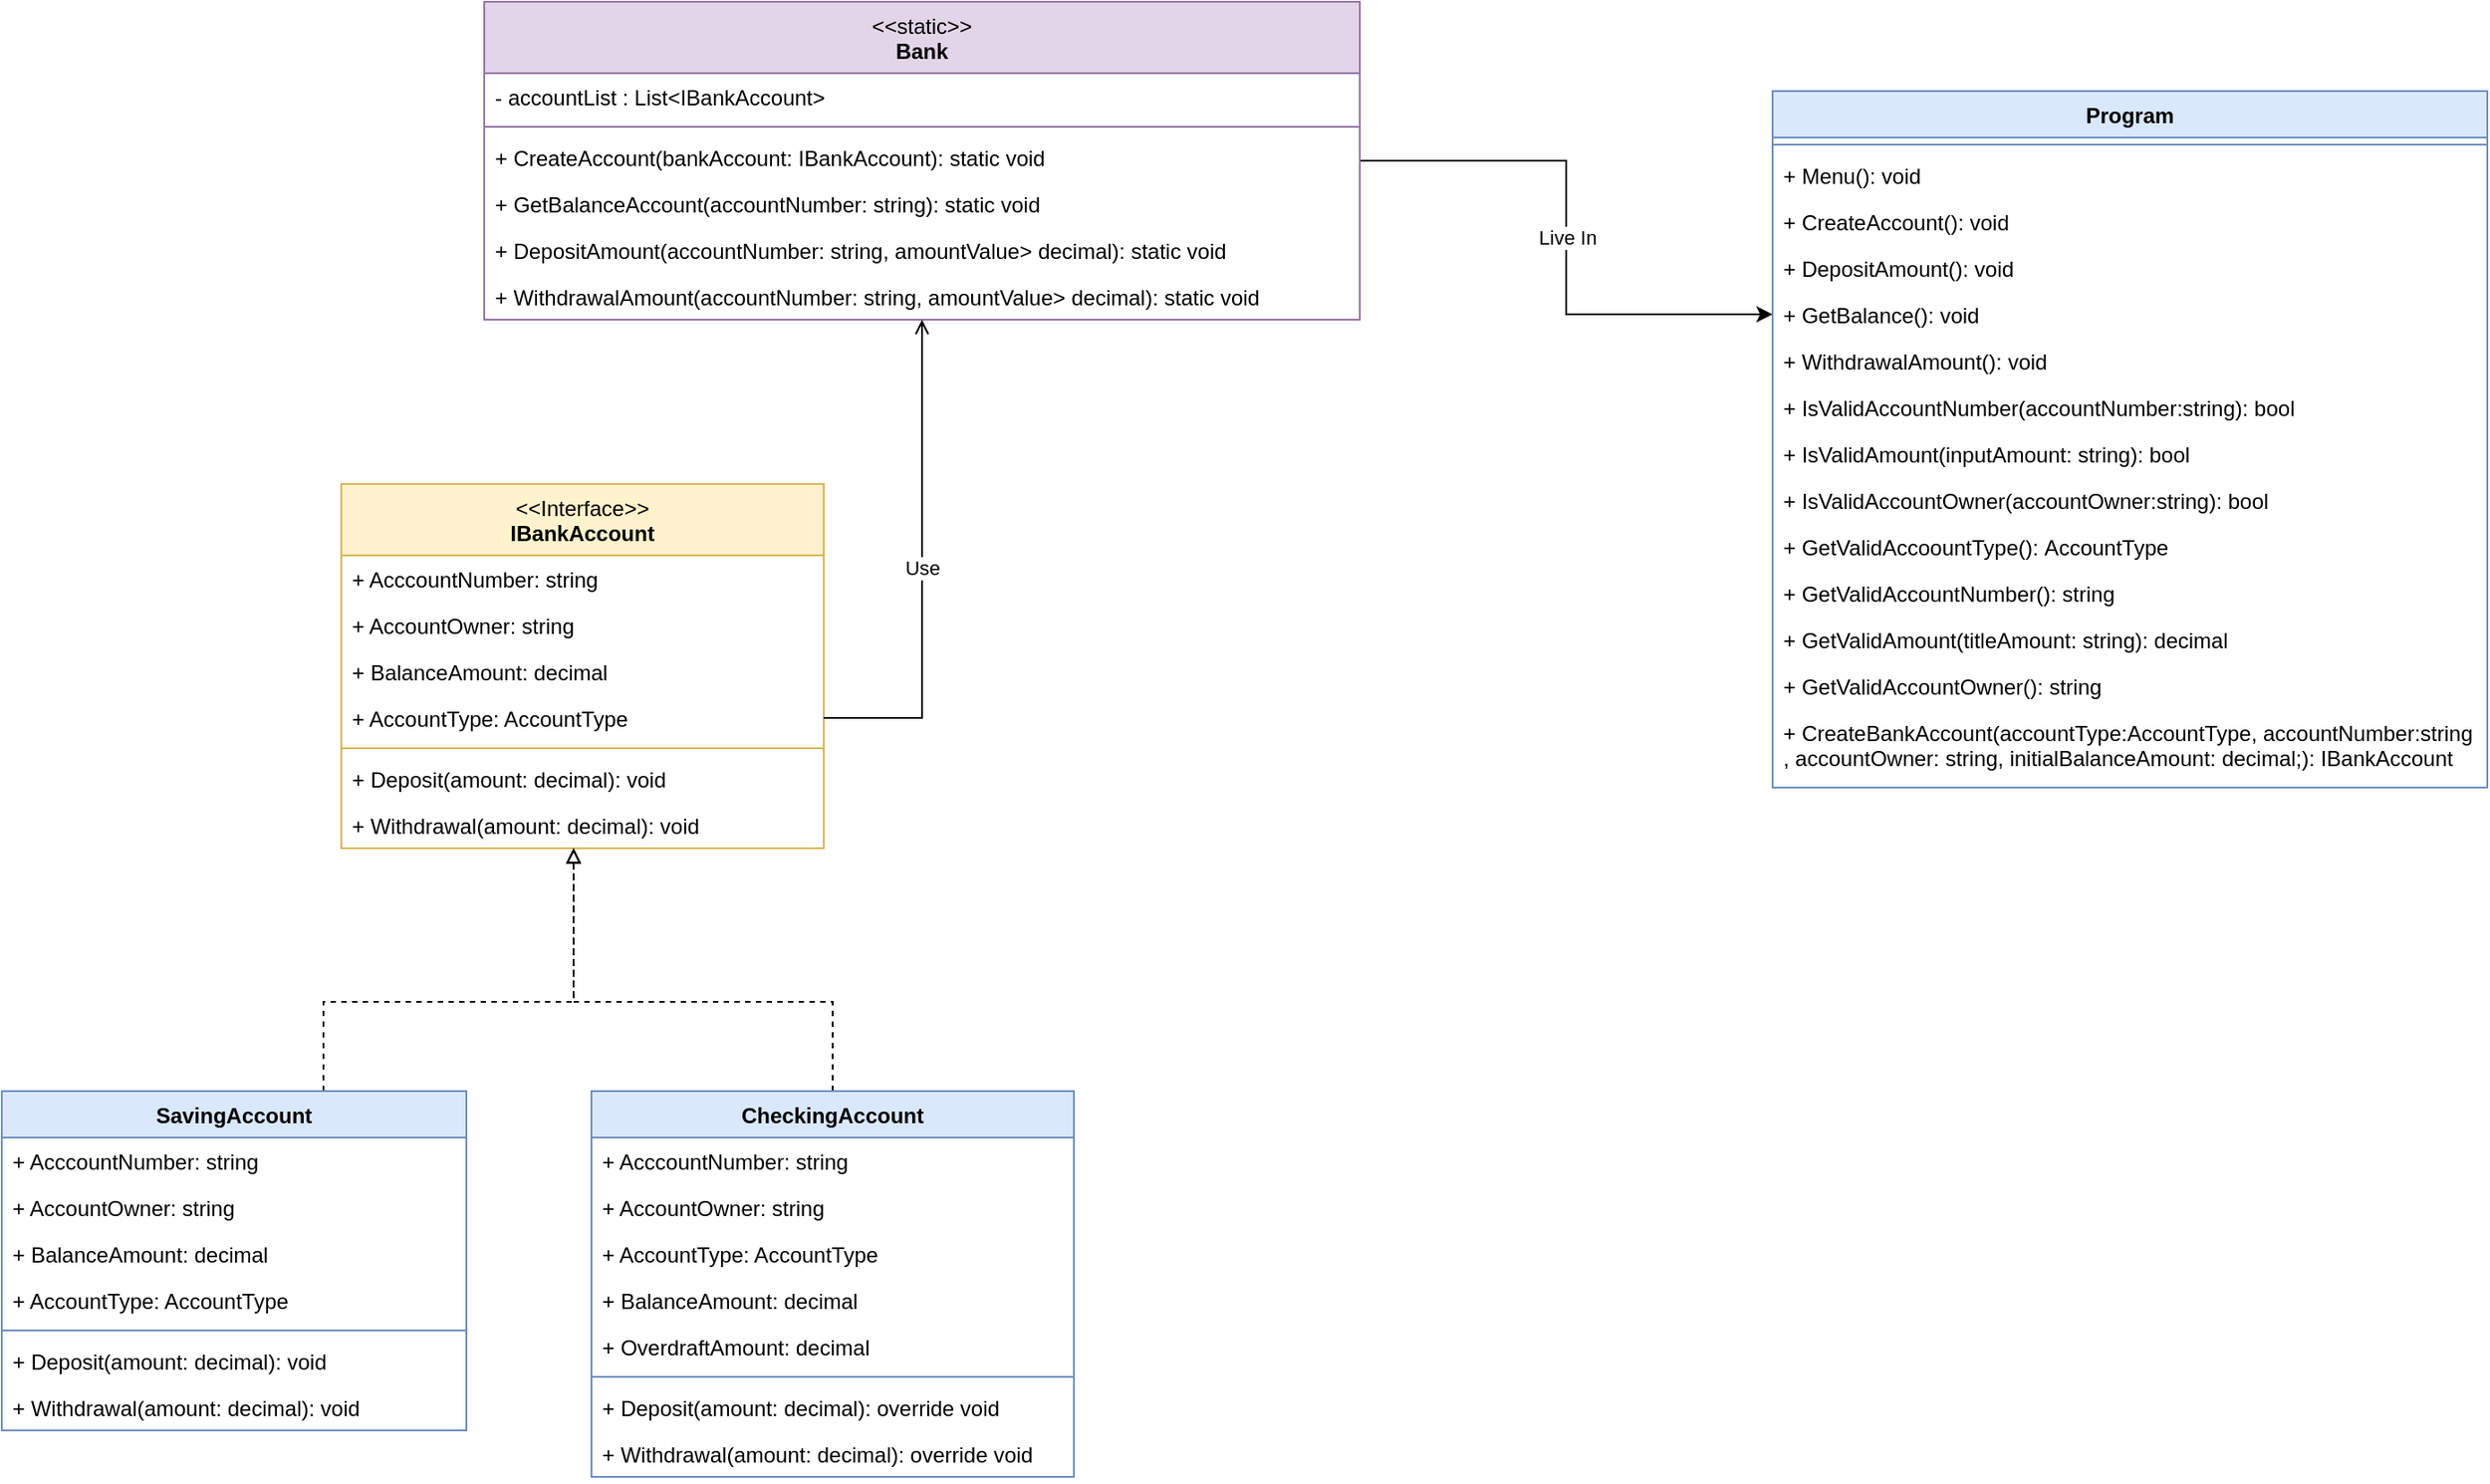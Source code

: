<mxfile version="21.1.8" type="device">
  <diagram id="C5RBs43oDa-KdzZeNtuy" name="Page-1">
    <mxGraphModel dx="2100" dy="1082" grid="1" gridSize="10" guides="1" tooltips="1" connect="1" arrows="1" fold="1" page="1" pageScale="1" pageWidth="827" pageHeight="1169" math="0" shadow="0">
      <root>
        <mxCell id="WIyWlLk6GJQsqaUBKTNV-0" />
        <mxCell id="WIyWlLk6GJQsqaUBKTNV-1" parent="WIyWlLk6GJQsqaUBKTNV-0" />
        <mxCell id="AluL9wqYmL2-duGfTxGr-4" value="&lt;span style=&quot;font-weight: normal;&quot;&gt;&amp;lt;&amp;lt;Interface&amp;gt;&amp;gt;&lt;/span&gt;&lt;br&gt;IBankAccount" style="swimlane;fontStyle=1;align=center;verticalAlign=top;childLayout=stackLayout;horizontal=1;startSize=40;horizontalStack=0;resizeParent=1;resizeParentMax=0;resizeLast=0;collapsible=1;marginBottom=0;whiteSpace=wrap;html=1;fillColor=#fff2cc;strokeColor=#d6b656;" parent="WIyWlLk6GJQsqaUBKTNV-1" vertex="1">
          <mxGeometry x="240" y="300" width="270" height="204" as="geometry" />
        </mxCell>
        <mxCell id="AluL9wqYmL2-duGfTxGr-5" value="+ AcccountNumber: string" style="text;strokeColor=none;fillColor=none;align=left;verticalAlign=top;spacingLeft=4;spacingRight=4;overflow=hidden;rotatable=0;points=[[0,0.5],[1,0.5]];portConstraint=eastwest;whiteSpace=wrap;html=1;" parent="AluL9wqYmL2-duGfTxGr-4" vertex="1">
          <mxGeometry y="40" width="270" height="26" as="geometry" />
        </mxCell>
        <mxCell id="AluL9wqYmL2-duGfTxGr-8" value="+ AccountOwner: string" style="text;strokeColor=none;fillColor=none;align=left;verticalAlign=top;spacingLeft=4;spacingRight=4;overflow=hidden;rotatable=0;points=[[0,0.5],[1,0.5]];portConstraint=eastwest;whiteSpace=wrap;html=1;" parent="AluL9wqYmL2-duGfTxGr-4" vertex="1">
          <mxGeometry y="66" width="270" height="26" as="geometry" />
        </mxCell>
        <mxCell id="AluL9wqYmL2-duGfTxGr-9" value="+ BalanceAmount: decimal" style="text;strokeColor=none;fillColor=none;align=left;verticalAlign=top;spacingLeft=4;spacingRight=4;overflow=hidden;rotatable=0;points=[[0,0.5],[1,0.5]];portConstraint=eastwest;whiteSpace=wrap;html=1;" parent="AluL9wqYmL2-duGfTxGr-4" vertex="1">
          <mxGeometry y="92" width="270" height="26" as="geometry" />
        </mxCell>
        <mxCell id="AluL9wqYmL2-duGfTxGr-10" value="+ AccountType: AccountType" style="text;strokeColor=none;fillColor=none;align=left;verticalAlign=top;spacingLeft=4;spacingRight=4;overflow=hidden;rotatable=0;points=[[0,0.5],[1,0.5]];portConstraint=eastwest;whiteSpace=wrap;html=1;" parent="AluL9wqYmL2-duGfTxGr-4" vertex="1">
          <mxGeometry y="118" width="270" height="26" as="geometry" />
        </mxCell>
        <mxCell id="AluL9wqYmL2-duGfTxGr-6" value="" style="line;strokeWidth=1;fillColor=none;align=left;verticalAlign=middle;spacingTop=-1;spacingLeft=3;spacingRight=3;rotatable=0;labelPosition=right;points=[];portConstraint=eastwest;strokeColor=inherit;" parent="AluL9wqYmL2-duGfTxGr-4" vertex="1">
          <mxGeometry y="144" width="270" height="8" as="geometry" />
        </mxCell>
        <mxCell id="AluL9wqYmL2-duGfTxGr-7" value="+ Deposit(amount: decimal): void" style="text;strokeColor=none;fillColor=none;align=left;verticalAlign=top;spacingLeft=4;spacingRight=4;overflow=hidden;rotatable=0;points=[[0,0.5],[1,0.5]];portConstraint=eastwest;whiteSpace=wrap;html=1;" parent="AluL9wqYmL2-duGfTxGr-4" vertex="1">
          <mxGeometry y="152" width="270" height="26" as="geometry" />
        </mxCell>
        <mxCell id="AluL9wqYmL2-duGfTxGr-11" value="+ Withdrawal(amount: decimal): void" style="text;strokeColor=none;fillColor=none;align=left;verticalAlign=top;spacingLeft=4;spacingRight=4;overflow=hidden;rotatable=0;points=[[0,0.5],[1,0.5]];portConstraint=eastwest;whiteSpace=wrap;html=1;" parent="AluL9wqYmL2-duGfTxGr-4" vertex="1">
          <mxGeometry y="178" width="270" height="26" as="geometry" />
        </mxCell>
        <mxCell id="AluL9wqYmL2-duGfTxGr-19" value="" style="edgeStyle=orthogonalEdgeStyle;rounded=0;orthogonalLoop=1;jettySize=auto;html=1;endArrow=block;endFill=0;dashed=1;" parent="WIyWlLk6GJQsqaUBKTNV-1" source="AluL9wqYmL2-duGfTxGr-12" target="AluL9wqYmL2-duGfTxGr-4" edge="1">
          <mxGeometry relative="1" as="geometry">
            <mxPoint x="130" y="560" as="targetPoint" />
            <Array as="points">
              <mxPoint x="230" y="590" />
              <mxPoint x="370" y="590" />
            </Array>
          </mxGeometry>
        </mxCell>
        <mxCell id="AluL9wqYmL2-duGfTxGr-12" value="SavingAccount" style="swimlane;fontStyle=1;align=center;verticalAlign=top;childLayout=stackLayout;horizontal=1;startSize=26;horizontalStack=0;resizeParent=1;resizeParentMax=0;resizeLast=0;collapsible=1;marginBottom=0;whiteSpace=wrap;html=1;fillColor=#dae8fc;strokeColor=#6c8ebf;" parent="WIyWlLk6GJQsqaUBKTNV-1" vertex="1">
          <mxGeometry x="50" y="640" width="260" height="190" as="geometry" />
        </mxCell>
        <mxCell id="AluL9wqYmL2-duGfTxGr-27" value="+ AcccountNumber: string" style="text;strokeColor=none;fillColor=none;align=left;verticalAlign=top;spacingLeft=4;spacingRight=4;overflow=hidden;rotatable=0;points=[[0,0.5],[1,0.5]];portConstraint=eastwest;whiteSpace=wrap;html=1;" parent="AluL9wqYmL2-duGfTxGr-12" vertex="1">
          <mxGeometry y="26" width="260" height="26" as="geometry" />
        </mxCell>
        <mxCell id="AluL9wqYmL2-duGfTxGr-28" value="+ AccountOwner: string" style="text;strokeColor=none;fillColor=none;align=left;verticalAlign=top;spacingLeft=4;spacingRight=4;overflow=hidden;rotatable=0;points=[[0,0.5],[1,0.5]];portConstraint=eastwest;whiteSpace=wrap;html=1;" parent="AluL9wqYmL2-duGfTxGr-12" vertex="1">
          <mxGeometry y="52" width="260" height="26" as="geometry" />
        </mxCell>
        <mxCell id="AluL9wqYmL2-duGfTxGr-29" value="+ BalanceAmount: decimal" style="text;strokeColor=none;fillColor=none;align=left;verticalAlign=top;spacingLeft=4;spacingRight=4;overflow=hidden;rotatable=0;points=[[0,0.5],[1,0.5]];portConstraint=eastwest;whiteSpace=wrap;html=1;" parent="AluL9wqYmL2-duGfTxGr-12" vertex="1">
          <mxGeometry y="78" width="260" height="26" as="geometry" />
        </mxCell>
        <mxCell id="AluL9wqYmL2-duGfTxGr-30" value="+ AccountType: AccountType" style="text;strokeColor=none;fillColor=none;align=left;verticalAlign=top;spacingLeft=4;spacingRight=4;overflow=hidden;rotatable=0;points=[[0,0.5],[1,0.5]];portConstraint=eastwest;whiteSpace=wrap;html=1;" parent="AluL9wqYmL2-duGfTxGr-12" vertex="1">
          <mxGeometry y="104" width="260" height="26" as="geometry" />
        </mxCell>
        <mxCell id="AluL9wqYmL2-duGfTxGr-14" value="" style="line;strokeWidth=1;fillColor=none;align=left;verticalAlign=middle;spacingTop=-1;spacingLeft=3;spacingRight=3;rotatable=0;labelPosition=right;points=[];portConstraint=eastwest;strokeColor=inherit;" parent="AluL9wqYmL2-duGfTxGr-12" vertex="1">
          <mxGeometry y="130" width="260" height="8" as="geometry" />
        </mxCell>
        <mxCell id="AluL9wqYmL2-duGfTxGr-31" value="+ Deposit(amount: decimal): void" style="text;strokeColor=none;fillColor=none;align=left;verticalAlign=top;spacingLeft=4;spacingRight=4;overflow=hidden;rotatable=0;points=[[0,0.5],[1,0.5]];portConstraint=eastwest;whiteSpace=wrap;html=1;" parent="AluL9wqYmL2-duGfTxGr-12" vertex="1">
          <mxGeometry y="138" width="260" height="26" as="geometry" />
        </mxCell>
        <mxCell id="AluL9wqYmL2-duGfTxGr-32" value="+ Withdrawal(amount: decimal): void" style="text;strokeColor=none;fillColor=none;align=left;verticalAlign=top;spacingLeft=4;spacingRight=4;overflow=hidden;rotatable=0;points=[[0,0.5],[1,0.5]];portConstraint=eastwest;whiteSpace=wrap;html=1;" parent="AluL9wqYmL2-duGfTxGr-12" vertex="1">
          <mxGeometry y="164" width="260" height="26" as="geometry" />
        </mxCell>
        <mxCell id="AluL9wqYmL2-duGfTxGr-24" style="edgeStyle=orthogonalEdgeStyle;rounded=0;orthogonalLoop=1;jettySize=auto;html=1;endArrow=block;endFill=0;dashed=1;" parent="WIyWlLk6GJQsqaUBKTNV-1" source="AluL9wqYmL2-duGfTxGr-20" target="AluL9wqYmL2-duGfTxGr-4" edge="1">
          <mxGeometry relative="1" as="geometry">
            <mxPoint x="390" y="580" as="targetPoint" />
            <Array as="points">
              <mxPoint x="515" y="590" />
              <mxPoint x="370" y="590" />
            </Array>
          </mxGeometry>
        </mxCell>
        <mxCell id="AluL9wqYmL2-duGfTxGr-20" value="CheckingAccount" style="swimlane;fontStyle=1;align=center;verticalAlign=top;childLayout=stackLayout;horizontal=1;startSize=26;horizontalStack=0;resizeParent=1;resizeParentMax=0;resizeLast=0;collapsible=1;marginBottom=0;whiteSpace=wrap;html=1;fillColor=#dae8fc;strokeColor=#6c8ebf;" parent="WIyWlLk6GJQsqaUBKTNV-1" vertex="1">
          <mxGeometry x="380" y="640" width="270" height="216" as="geometry" />
        </mxCell>
        <mxCell id="AluL9wqYmL2-duGfTxGr-33" value="+ AcccountNumber: string" style="text;strokeColor=none;fillColor=none;align=left;verticalAlign=top;spacingLeft=4;spacingRight=4;overflow=hidden;rotatable=0;points=[[0,0.5],[1,0.5]];portConstraint=eastwest;whiteSpace=wrap;html=1;" parent="AluL9wqYmL2-duGfTxGr-20" vertex="1">
          <mxGeometry y="26" width="270" height="26" as="geometry" />
        </mxCell>
        <mxCell id="AluL9wqYmL2-duGfTxGr-34" value="+ AccountOwner: string" style="text;strokeColor=none;fillColor=none;align=left;verticalAlign=top;spacingLeft=4;spacingRight=4;overflow=hidden;rotatable=0;points=[[0,0.5],[1,0.5]];portConstraint=eastwest;whiteSpace=wrap;html=1;" parent="AluL9wqYmL2-duGfTxGr-20" vertex="1">
          <mxGeometry y="52" width="270" height="26" as="geometry" />
        </mxCell>
        <mxCell id="AluL9wqYmL2-duGfTxGr-36" value="+ AccountType: AccountType" style="text;strokeColor=none;fillColor=none;align=left;verticalAlign=top;spacingLeft=4;spacingRight=4;overflow=hidden;rotatable=0;points=[[0,0.5],[1,0.5]];portConstraint=eastwest;whiteSpace=wrap;html=1;" parent="AluL9wqYmL2-duGfTxGr-20" vertex="1">
          <mxGeometry y="78" width="270" height="26" as="geometry" />
        </mxCell>
        <mxCell id="AluL9wqYmL2-duGfTxGr-35" value="+ BalanceAmount: decimal" style="text;strokeColor=none;fillColor=none;align=left;verticalAlign=top;spacingLeft=4;spacingRight=4;overflow=hidden;rotatable=0;points=[[0,0.5],[1,0.5]];portConstraint=eastwest;whiteSpace=wrap;html=1;" parent="AluL9wqYmL2-duGfTxGr-20" vertex="1">
          <mxGeometry y="104" width="270" height="26" as="geometry" />
        </mxCell>
        <mxCell id="AluL9wqYmL2-duGfTxGr-38" value="+ OverdraftAmount: decimal" style="text;strokeColor=none;fillColor=none;align=left;verticalAlign=top;spacingLeft=4;spacingRight=4;overflow=hidden;rotatable=0;points=[[0,0.5],[1,0.5]];portConstraint=eastwest;whiteSpace=wrap;html=1;" parent="AluL9wqYmL2-duGfTxGr-20" vertex="1">
          <mxGeometry y="130" width="270" height="26" as="geometry" />
        </mxCell>
        <mxCell id="AluL9wqYmL2-duGfTxGr-22" value="" style="line;strokeWidth=1;fillColor=none;align=left;verticalAlign=middle;spacingTop=-1;spacingLeft=3;spacingRight=3;rotatable=0;labelPosition=right;points=[];portConstraint=eastwest;strokeColor=inherit;" parent="AluL9wqYmL2-duGfTxGr-20" vertex="1">
          <mxGeometry y="156" width="270" height="8" as="geometry" />
        </mxCell>
        <mxCell id="AluL9wqYmL2-duGfTxGr-25" value="+ Deposit(amount: decimal): override void" style="text;strokeColor=none;fillColor=none;align=left;verticalAlign=top;spacingLeft=4;spacingRight=4;overflow=hidden;rotatable=0;points=[[0,0.5],[1,0.5]];portConstraint=eastwest;whiteSpace=wrap;html=1;" parent="AluL9wqYmL2-duGfTxGr-20" vertex="1">
          <mxGeometry y="164" width="270" height="26" as="geometry" />
        </mxCell>
        <mxCell id="AluL9wqYmL2-duGfTxGr-26" value="+ Withdrawal(amount: decimal): override void" style="text;strokeColor=none;fillColor=none;align=left;verticalAlign=top;spacingLeft=4;spacingRight=4;overflow=hidden;rotatable=0;points=[[0,0.5],[1,0.5]];portConstraint=eastwest;whiteSpace=wrap;html=1;" parent="AluL9wqYmL2-duGfTxGr-20" vertex="1">
          <mxGeometry y="190" width="270" height="26" as="geometry" />
        </mxCell>
        <mxCell id="C3IAA2ibwuoFM_nmyOEY-12" value="Live In" style="edgeStyle=orthogonalEdgeStyle;rounded=0;orthogonalLoop=1;jettySize=auto;html=1;" edge="1" parent="WIyWlLk6GJQsqaUBKTNV-1" source="AluL9wqYmL2-duGfTxGr-39" target="C3IAA2ibwuoFM_nmyOEY-1">
          <mxGeometry relative="1" as="geometry" />
        </mxCell>
        <mxCell id="AluL9wqYmL2-duGfTxGr-39" value="&lt;span style=&quot;font-weight: 400;&quot;&gt;&amp;lt;&amp;lt;static&amp;gt;&amp;gt;&lt;/span&gt;&lt;br&gt;Bank" style="swimlane;fontStyle=1;align=center;verticalAlign=top;childLayout=stackLayout;horizontal=1;startSize=40;horizontalStack=0;resizeParent=1;resizeParentMax=0;resizeLast=0;collapsible=1;marginBottom=0;whiteSpace=wrap;html=1;fillColor=#e1d5e7;strokeColor=#9673a6;" parent="WIyWlLk6GJQsqaUBKTNV-1" vertex="1">
          <mxGeometry x="320" y="30" width="490" height="178" as="geometry" />
        </mxCell>
        <mxCell id="AluL9wqYmL2-duGfTxGr-40" value="- accountList : List&amp;lt;IBankAccount&amp;gt;" style="text;strokeColor=none;fillColor=none;align=left;verticalAlign=top;spacingLeft=4;spacingRight=4;overflow=hidden;rotatable=0;points=[[0,0.5],[1,0.5]];portConstraint=eastwest;whiteSpace=wrap;html=1;" parent="AluL9wqYmL2-duGfTxGr-39" vertex="1">
          <mxGeometry y="40" width="490" height="26" as="geometry" />
        </mxCell>
        <mxCell id="AluL9wqYmL2-duGfTxGr-41" value="" style="line;strokeWidth=1;fillColor=none;align=left;verticalAlign=middle;spacingTop=-1;spacingLeft=3;spacingRight=3;rotatable=0;labelPosition=right;points=[];portConstraint=eastwest;strokeColor=inherit;" parent="AluL9wqYmL2-duGfTxGr-39" vertex="1">
          <mxGeometry y="66" width="490" height="8" as="geometry" />
        </mxCell>
        <mxCell id="AluL9wqYmL2-duGfTxGr-42" value="+ CreateAccount(bankAccount: IBankAccount): static void" style="text;strokeColor=none;fillColor=none;align=left;verticalAlign=top;spacingLeft=4;spacingRight=4;overflow=hidden;rotatable=0;points=[[0,0.5],[1,0.5]];portConstraint=eastwest;whiteSpace=wrap;html=1;" parent="AluL9wqYmL2-duGfTxGr-39" vertex="1">
          <mxGeometry y="74" width="490" height="26" as="geometry" />
        </mxCell>
        <mxCell id="AluL9wqYmL2-duGfTxGr-55" value="+ GetBalanceAccount(accountNumber: string): static void" style="text;strokeColor=none;fillColor=none;align=left;verticalAlign=top;spacingLeft=4;spacingRight=4;overflow=hidden;rotatable=0;points=[[0,0.5],[1,0.5]];portConstraint=eastwest;whiteSpace=wrap;html=1;" parent="AluL9wqYmL2-duGfTxGr-39" vertex="1">
          <mxGeometry y="100" width="490" height="26" as="geometry" />
        </mxCell>
        <mxCell id="AluL9wqYmL2-duGfTxGr-56" value="+ DepositAmount(accountNumber: string, amountValue&amp;gt; decimal): static void" style="text;strokeColor=none;fillColor=none;align=left;verticalAlign=top;spacingLeft=4;spacingRight=4;overflow=hidden;rotatable=0;points=[[0,0.5],[1,0.5]];portConstraint=eastwest;whiteSpace=wrap;html=1;" parent="AluL9wqYmL2-duGfTxGr-39" vertex="1">
          <mxGeometry y="126" width="490" height="26" as="geometry" />
        </mxCell>
        <mxCell id="AluL9wqYmL2-duGfTxGr-58" value="+ WithdrawalAmount(accountNumber: string, amountValue&amp;gt; decimal): static void" style="text;strokeColor=none;fillColor=none;align=left;verticalAlign=top;spacingLeft=4;spacingRight=4;overflow=hidden;rotatable=0;points=[[0,0.5],[1,0.5]];portConstraint=eastwest;whiteSpace=wrap;html=1;" parent="AluL9wqYmL2-duGfTxGr-39" vertex="1">
          <mxGeometry y="152" width="490" height="26" as="geometry" />
        </mxCell>
        <mxCell id="AluL9wqYmL2-duGfTxGr-43" value="Program" style="swimlane;fontStyle=1;align=center;verticalAlign=top;childLayout=stackLayout;horizontal=1;startSize=26;horizontalStack=0;resizeParent=1;resizeParentMax=0;resizeLast=0;collapsible=1;marginBottom=0;whiteSpace=wrap;html=1;fillColor=#dae8fc;strokeColor=#6c8ebf;" parent="WIyWlLk6GJQsqaUBKTNV-1" vertex="1">
          <mxGeometry x="1041" y="80" width="400" height="390" as="geometry" />
        </mxCell>
        <mxCell id="AluL9wqYmL2-duGfTxGr-45" value="" style="line;strokeWidth=1;fillColor=none;align=left;verticalAlign=middle;spacingTop=-1;spacingLeft=3;spacingRight=3;rotatable=0;labelPosition=right;points=[];portConstraint=eastwest;strokeColor=inherit;" parent="AluL9wqYmL2-duGfTxGr-43" vertex="1">
          <mxGeometry y="26" width="400" height="8" as="geometry" />
        </mxCell>
        <mxCell id="AluL9wqYmL2-duGfTxGr-46" value="+ Menu(): void" style="text;strokeColor=none;fillColor=none;align=left;verticalAlign=top;spacingLeft=4;spacingRight=4;overflow=hidden;rotatable=0;points=[[0,0.5],[1,0.5]];portConstraint=eastwest;whiteSpace=wrap;html=1;" parent="AluL9wqYmL2-duGfTxGr-43" vertex="1">
          <mxGeometry y="34" width="400" height="26" as="geometry" />
        </mxCell>
        <mxCell id="AluL9wqYmL2-duGfTxGr-47" value="+ CreateAccount(): void" style="text;strokeColor=none;fillColor=none;align=left;verticalAlign=top;spacingLeft=4;spacingRight=4;overflow=hidden;rotatable=0;points=[[0,0.5],[1,0.5]];portConstraint=eastwest;whiteSpace=wrap;html=1;" parent="AluL9wqYmL2-duGfTxGr-43" vertex="1">
          <mxGeometry y="60" width="400" height="26" as="geometry" />
        </mxCell>
        <mxCell id="C3IAA2ibwuoFM_nmyOEY-0" value="+ DepositAmount(): void" style="text;strokeColor=none;fillColor=none;align=left;verticalAlign=top;spacingLeft=4;spacingRight=4;overflow=hidden;rotatable=0;points=[[0,0.5],[1,0.5]];portConstraint=eastwest;whiteSpace=wrap;html=1;" vertex="1" parent="AluL9wqYmL2-duGfTxGr-43">
          <mxGeometry y="86" width="400" height="26" as="geometry" />
        </mxCell>
        <mxCell id="C3IAA2ibwuoFM_nmyOEY-1" value="+ GetBalance(): void" style="text;strokeColor=none;fillColor=none;align=left;verticalAlign=top;spacingLeft=4;spacingRight=4;overflow=hidden;rotatable=0;points=[[0,0.5],[1,0.5]];portConstraint=eastwest;whiteSpace=wrap;html=1;" vertex="1" parent="AluL9wqYmL2-duGfTxGr-43">
          <mxGeometry y="112" width="400" height="26" as="geometry" />
        </mxCell>
        <mxCell id="C3IAA2ibwuoFM_nmyOEY-3" value="+ WithdrawalAmount(): void" style="text;strokeColor=none;fillColor=none;align=left;verticalAlign=top;spacingLeft=4;spacingRight=4;overflow=hidden;rotatable=0;points=[[0,0.5],[1,0.5]];portConstraint=eastwest;whiteSpace=wrap;html=1;" vertex="1" parent="AluL9wqYmL2-duGfTxGr-43">
          <mxGeometry y="138" width="400" height="26" as="geometry" />
        </mxCell>
        <mxCell id="C3IAA2ibwuoFM_nmyOEY-2" value="+ IsValidAccountNumber(accountNumber:string): bool" style="text;strokeColor=none;fillColor=none;align=left;verticalAlign=top;spacingLeft=4;spacingRight=4;overflow=hidden;rotatable=0;points=[[0,0.5],[1,0.5]];portConstraint=eastwest;whiteSpace=wrap;html=1;" vertex="1" parent="AluL9wqYmL2-duGfTxGr-43">
          <mxGeometry y="164" width="400" height="26" as="geometry" />
        </mxCell>
        <mxCell id="C3IAA2ibwuoFM_nmyOEY-5" value="+ IsValidAmount(inputAmount: string):&amp;nbsp;bool" style="text;strokeColor=none;fillColor=none;align=left;verticalAlign=top;spacingLeft=4;spacingRight=4;overflow=hidden;rotatable=0;points=[[0,0.5],[1,0.5]];portConstraint=eastwest;whiteSpace=wrap;html=1;" vertex="1" parent="AluL9wqYmL2-duGfTxGr-43">
          <mxGeometry y="190" width="400" height="26" as="geometry" />
        </mxCell>
        <mxCell id="C3IAA2ibwuoFM_nmyOEY-4" value="+ IsValidAccountOwner(accountOwner:string): bool" style="text;strokeColor=none;fillColor=none;align=left;verticalAlign=top;spacingLeft=4;spacingRight=4;overflow=hidden;rotatable=0;points=[[0,0.5],[1,0.5]];portConstraint=eastwest;whiteSpace=wrap;html=1;" vertex="1" parent="AluL9wqYmL2-duGfTxGr-43">
          <mxGeometry y="216" width="400" height="26" as="geometry" />
        </mxCell>
        <mxCell id="C3IAA2ibwuoFM_nmyOEY-6" value="+&amp;nbsp;GetValidAccoountType():&amp;nbsp;AccountType" style="text;strokeColor=none;fillColor=none;align=left;verticalAlign=top;spacingLeft=4;spacingRight=4;overflow=hidden;rotatable=0;points=[[0,0.5],[1,0.5]];portConstraint=eastwest;whiteSpace=wrap;html=1;" vertex="1" parent="AluL9wqYmL2-duGfTxGr-43">
          <mxGeometry y="242" width="400" height="26" as="geometry" />
        </mxCell>
        <mxCell id="C3IAA2ibwuoFM_nmyOEY-8" value="+&amp;nbsp;GetValidAccountNumber():&amp;nbsp;string" style="text;strokeColor=none;fillColor=none;align=left;verticalAlign=top;spacingLeft=4;spacingRight=4;overflow=hidden;rotatable=0;points=[[0,0.5],[1,0.5]];portConstraint=eastwest;whiteSpace=wrap;html=1;" vertex="1" parent="AluL9wqYmL2-duGfTxGr-43">
          <mxGeometry y="268" width="400" height="26" as="geometry" />
        </mxCell>
        <mxCell id="C3IAA2ibwuoFM_nmyOEY-7" value="+&amp;nbsp;GetValidAmount(titleAmount:&amp;nbsp;string):&amp;nbsp;decimal" style="text;strokeColor=none;fillColor=none;align=left;verticalAlign=top;spacingLeft=4;spacingRight=4;overflow=hidden;rotatable=0;points=[[0,0.5],[1,0.5]];portConstraint=eastwest;whiteSpace=wrap;html=1;" vertex="1" parent="AluL9wqYmL2-duGfTxGr-43">
          <mxGeometry y="294" width="400" height="26" as="geometry" />
        </mxCell>
        <mxCell id="C3IAA2ibwuoFM_nmyOEY-10" value="+ GetValidAccountOwner():&amp;nbsp;string" style="text;strokeColor=none;fillColor=none;align=left;verticalAlign=top;spacingLeft=4;spacingRight=4;overflow=hidden;rotatable=0;points=[[0,0.5],[1,0.5]];portConstraint=eastwest;whiteSpace=wrap;html=1;" vertex="1" parent="AluL9wqYmL2-duGfTxGr-43">
          <mxGeometry y="320" width="400" height="26" as="geometry" />
        </mxCell>
        <mxCell id="C3IAA2ibwuoFM_nmyOEY-11" value="+ CreateBankAccount(accountType:AccountType, accountNumber:string&amp;nbsp;&lt;br&gt;, accountOwner: string, initialBalanceAmount: decimal;): IBankAccount&amp;nbsp;" style="text;strokeColor=none;fillColor=none;align=left;verticalAlign=top;spacingLeft=4;spacingRight=4;overflow=hidden;rotatable=0;points=[[0,0.5],[1,0.5]];portConstraint=eastwest;whiteSpace=wrap;html=1;" vertex="1" parent="AluL9wqYmL2-duGfTxGr-43">
          <mxGeometry y="346" width="400" height="44" as="geometry" />
        </mxCell>
        <mxCell id="AluL9wqYmL2-duGfTxGr-48" value="Use" style="edgeStyle=orthogonalEdgeStyle;rounded=0;orthogonalLoop=1;jettySize=auto;html=1;endArrow=open;endFill=0;" parent="WIyWlLk6GJQsqaUBKTNV-1" source="AluL9wqYmL2-duGfTxGr-10" target="AluL9wqYmL2-duGfTxGr-39" edge="1">
          <mxGeometry relative="1" as="geometry" />
        </mxCell>
      </root>
    </mxGraphModel>
  </diagram>
</mxfile>

